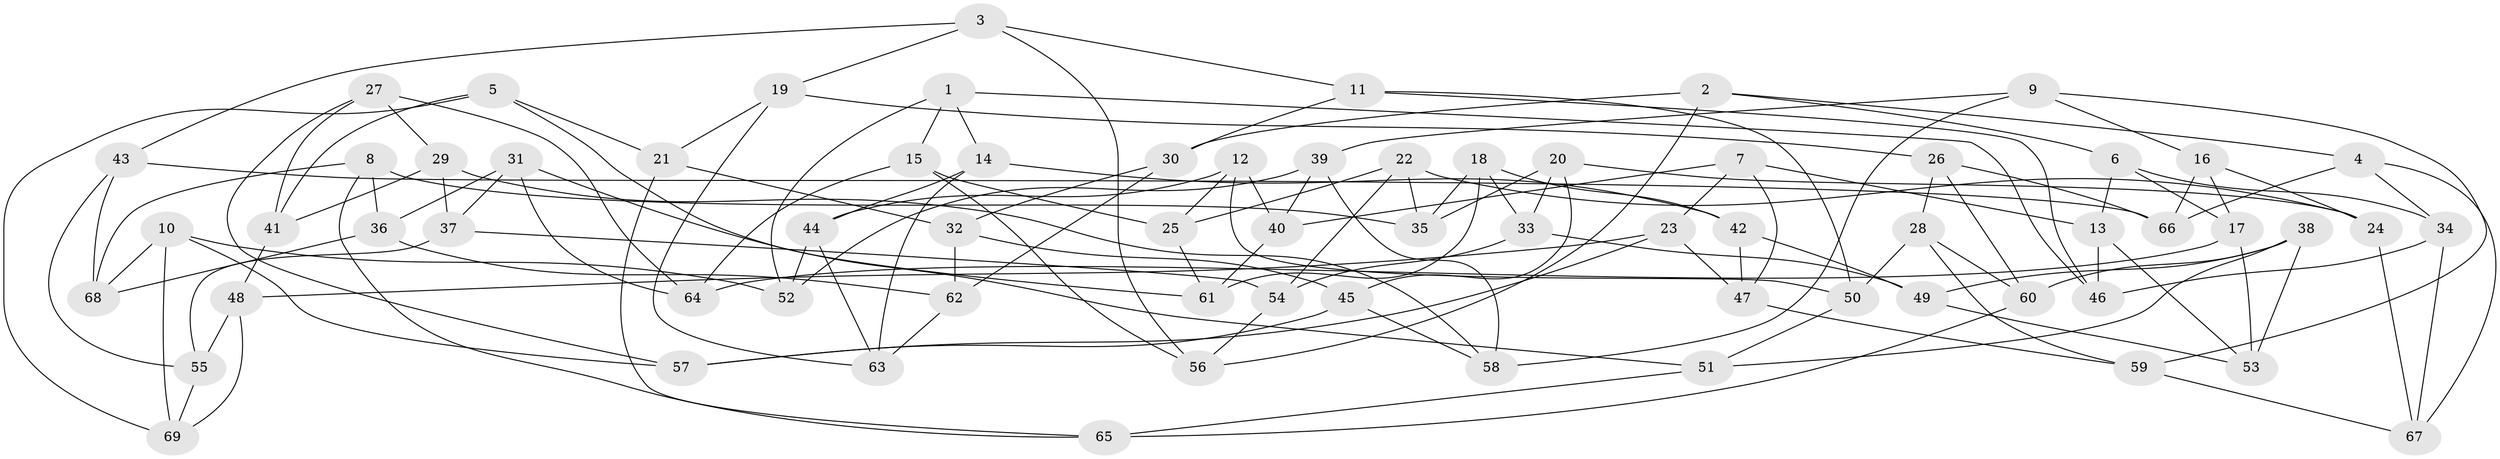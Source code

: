 // coarse degree distribution, {3: 0.08, 8: 0.04, 4: 0.82, 7: 0.02, 9: 0.02, 10: 0.02}
// Generated by graph-tools (version 1.1) at 2025/54/03/04/25 22:54:05]
// undirected, 69 vertices, 138 edges
graph export_dot {
  node [color=gray90,style=filled];
  1;
  2;
  3;
  4;
  5;
  6;
  7;
  8;
  9;
  10;
  11;
  12;
  13;
  14;
  15;
  16;
  17;
  18;
  19;
  20;
  21;
  22;
  23;
  24;
  25;
  26;
  27;
  28;
  29;
  30;
  31;
  32;
  33;
  34;
  35;
  36;
  37;
  38;
  39;
  40;
  41;
  42;
  43;
  44;
  45;
  46;
  47;
  48;
  49;
  50;
  51;
  52;
  53;
  54;
  55;
  56;
  57;
  58;
  59;
  60;
  61;
  62;
  63;
  64;
  65;
  66;
  67;
  68;
  69;
  1 -- 15;
  1 -- 46;
  1 -- 52;
  1 -- 14;
  2 -- 56;
  2 -- 30;
  2 -- 4;
  2 -- 6;
  3 -- 56;
  3 -- 11;
  3 -- 43;
  3 -- 19;
  4 -- 67;
  4 -- 34;
  4 -- 66;
  5 -- 21;
  5 -- 61;
  5 -- 69;
  5 -- 41;
  6 -- 17;
  6 -- 13;
  6 -- 34;
  7 -- 23;
  7 -- 40;
  7 -- 47;
  7 -- 13;
  8 -- 35;
  8 -- 65;
  8 -- 68;
  8 -- 36;
  9 -- 16;
  9 -- 59;
  9 -- 58;
  9 -- 39;
  10 -- 52;
  10 -- 57;
  10 -- 68;
  10 -- 69;
  11 -- 30;
  11 -- 46;
  11 -- 50;
  12 -- 40;
  12 -- 25;
  12 -- 44;
  12 -- 50;
  13 -- 46;
  13 -- 53;
  14 -- 42;
  14 -- 63;
  14 -- 44;
  15 -- 25;
  15 -- 64;
  15 -- 56;
  16 -- 66;
  16 -- 24;
  16 -- 17;
  17 -- 53;
  17 -- 64;
  18 -- 42;
  18 -- 61;
  18 -- 33;
  18 -- 35;
  19 -- 26;
  19 -- 63;
  19 -- 21;
  20 -- 35;
  20 -- 45;
  20 -- 33;
  20 -- 24;
  21 -- 65;
  21 -- 32;
  22 -- 35;
  22 -- 25;
  22 -- 54;
  22 -- 24;
  23 -- 47;
  23 -- 48;
  23 -- 57;
  24 -- 67;
  25 -- 61;
  26 -- 60;
  26 -- 28;
  26 -- 66;
  27 -- 29;
  27 -- 64;
  27 -- 41;
  27 -- 57;
  28 -- 59;
  28 -- 50;
  28 -- 60;
  29 -- 58;
  29 -- 37;
  29 -- 41;
  30 -- 62;
  30 -- 32;
  31 -- 64;
  31 -- 51;
  31 -- 36;
  31 -- 37;
  32 -- 62;
  32 -- 45;
  33 -- 54;
  33 -- 49;
  34 -- 67;
  34 -- 46;
  36 -- 62;
  36 -- 68;
  37 -- 55;
  37 -- 54;
  38 -- 51;
  38 -- 53;
  38 -- 60;
  38 -- 49;
  39 -- 52;
  39 -- 58;
  39 -- 40;
  40 -- 61;
  41 -- 48;
  42 -- 47;
  42 -- 49;
  43 -- 55;
  43 -- 66;
  43 -- 68;
  44 -- 63;
  44 -- 52;
  45 -- 58;
  45 -- 57;
  47 -- 59;
  48 -- 55;
  48 -- 69;
  49 -- 53;
  50 -- 51;
  51 -- 65;
  54 -- 56;
  55 -- 69;
  59 -- 67;
  60 -- 65;
  62 -- 63;
}
